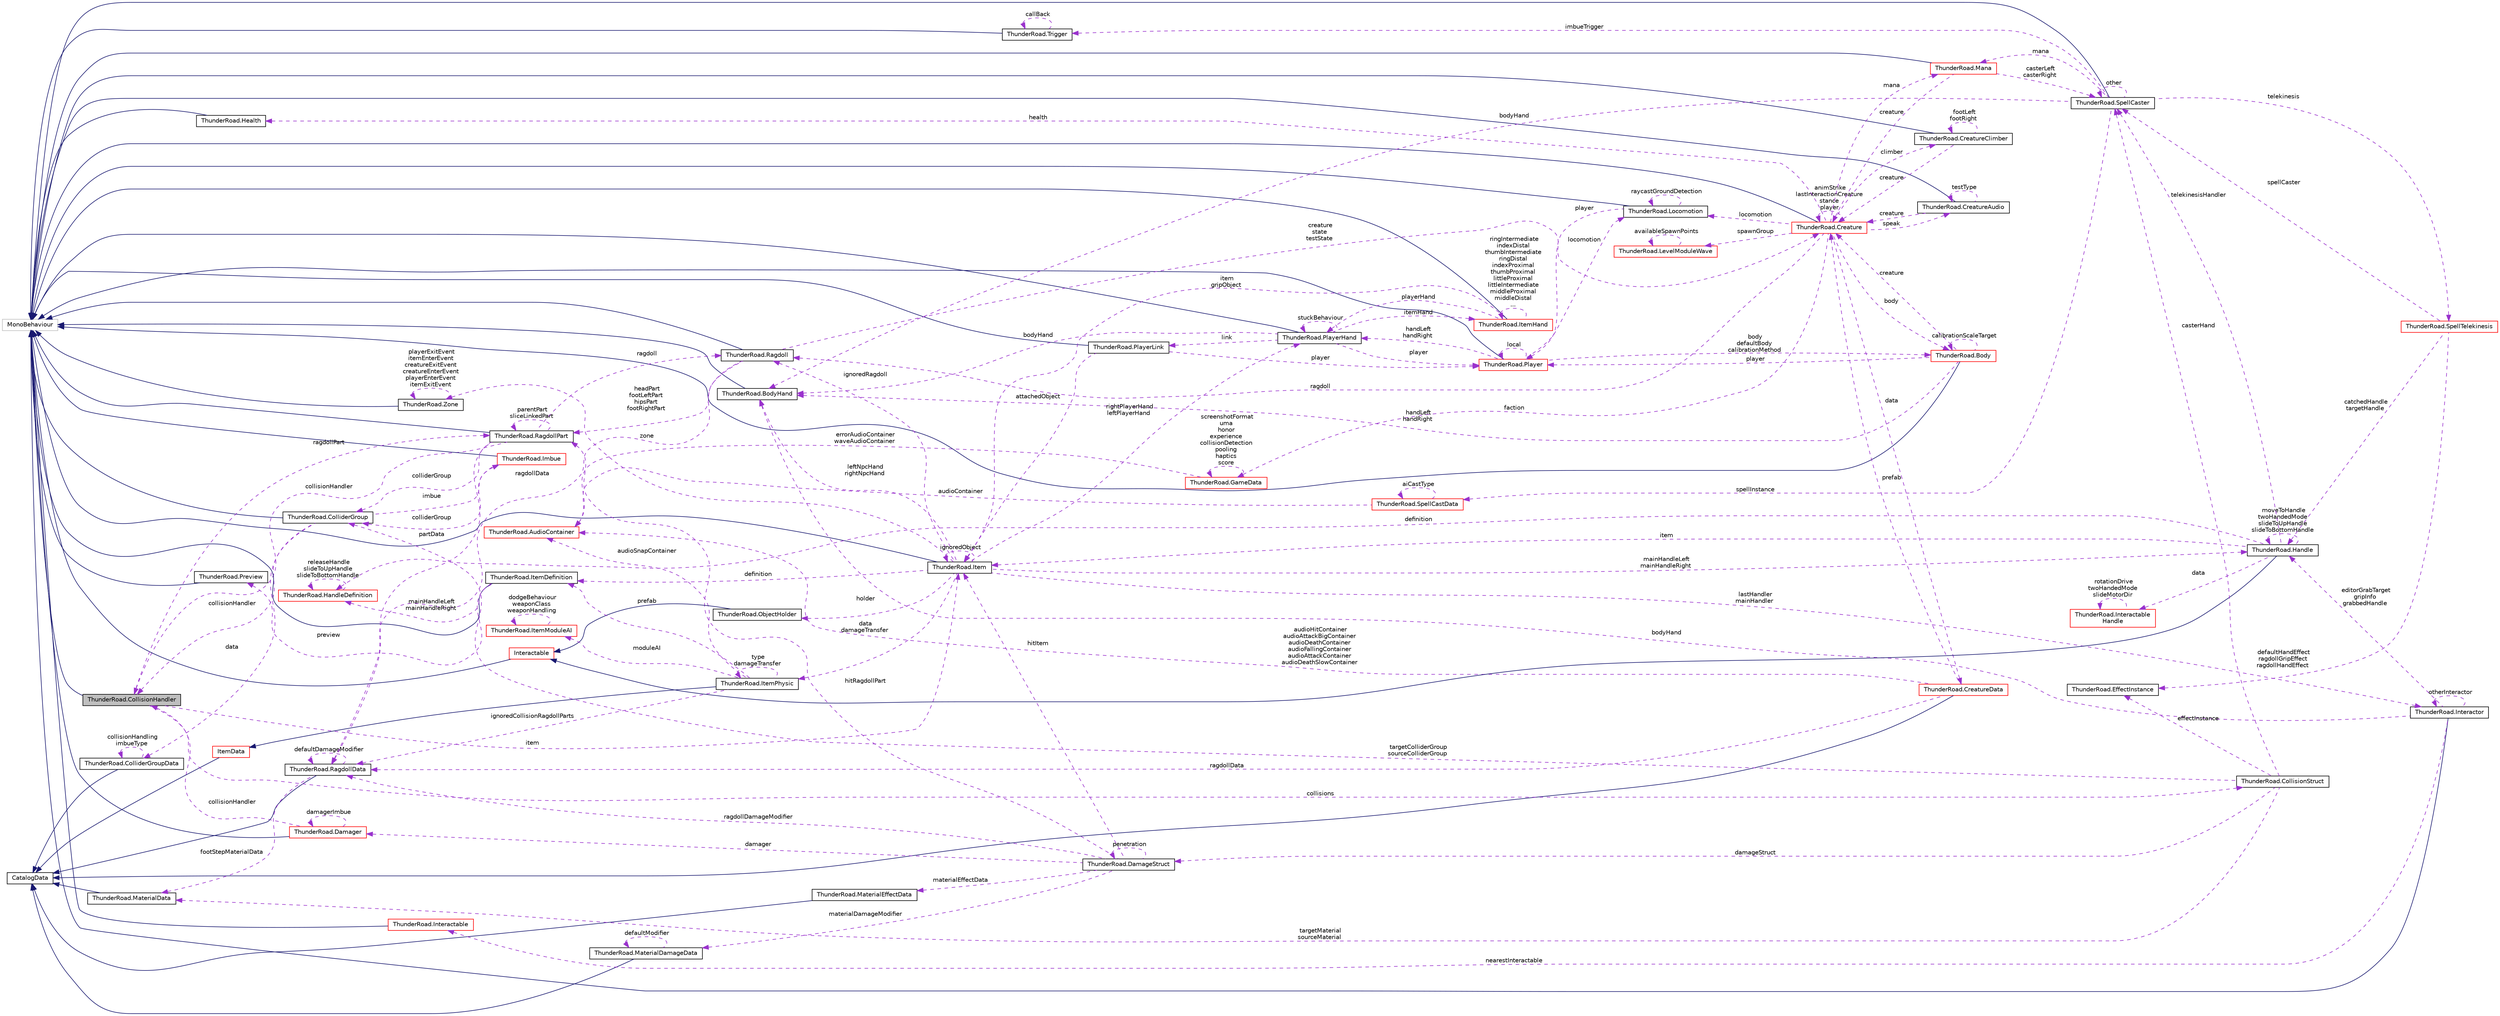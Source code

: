 digraph "ThunderRoad.CollisionHandler"
{
 // LATEX_PDF_SIZE
  edge [fontname="Helvetica",fontsize="10",labelfontname="Helvetica",labelfontsize="10"];
  node [fontname="Helvetica",fontsize="10",shape=record];
  rankdir="LR";
  Node1 [label="ThunderRoad.CollisionHandler",height=0.2,width=0.4,color="black", fillcolor="grey75", style="filled", fontcolor="black",tooltip="Class CollisionHandler. Implements the UnityEngine.MonoBehaviour"];
  Node2 -> Node1 [dir="back",color="midnightblue",fontsize="10",style="solid",fontname="Helvetica"];
  Node2 [label="MonoBehaviour",height=0.2,width=0.4,color="grey75", fillcolor="white", style="filled",tooltip=" "];
  Node3 -> Node1 [dir="back",color="darkorchid3",fontsize="10",style="dashed",label=" ragdollPart" ,fontname="Helvetica"];
  Node3 [label="ThunderRoad.RagdollPart",height=0.2,width=0.4,color="black", fillcolor="white", style="filled",URL="$class_thunder_road_1_1_ragdoll_part.html",tooltip="Class RagdollPart. Implements the UnityEngine.MonoBehaviour"];
  Node2 -> Node3 [dir="back",color="midnightblue",fontsize="10",style="solid",fontname="Helvetica"];
  Node1 -> Node3 [dir="back",color="darkorchid3",fontsize="10",style="dashed",label=" collisionHandler" ,fontname="Helvetica"];
  Node4 -> Node3 [dir="back",color="darkorchid3",fontsize="10",style="dashed",label=" partData" ,fontname="Helvetica"];
  Node4 [label="ThunderRoad.RagdollData",height=0.2,width=0.4,color="black", fillcolor="white", style="filled",URL="$class_thunder_road_1_1_ragdoll_data.html",tooltip="Class RagdollData. Implements the ThunderRoad.CatalogData"];
  Node5 -> Node4 [dir="back",color="midnightblue",fontsize="10",style="solid",fontname="Helvetica"];
  Node5 [label="CatalogData",height=0.2,width=0.4,color="black", fillcolor="white", style="filled",URL="$class_thunder_road_1_1_catalog_data.html",tooltip="Class CatalogData."];
  Node6 -> Node4 [dir="back",color="darkorchid3",fontsize="10",style="dashed",label=" footStepMaterialData" ,fontname="Helvetica"];
  Node6 [label="ThunderRoad.MaterialData",height=0.2,width=0.4,color="black", fillcolor="white", style="filled",URL="$class_thunder_road_1_1_material_data.html",tooltip="Class MaterialData. Implements the ThunderRoad.CatalogData"];
  Node5 -> Node6 [dir="back",color="midnightblue",fontsize="10",style="solid",fontname="Helvetica"];
  Node4 -> Node4 [dir="back",color="darkorchid3",fontsize="10",style="dashed",label=" defaultDamageModifier" ,fontname="Helvetica"];
  Node3 -> Node3 [dir="back",color="darkorchid3",fontsize="10",style="dashed",label=" parentPart\nsliceLinkedPart" ,fontname="Helvetica"];
  Node7 -> Node3 [dir="back",color="darkorchid3",fontsize="10",style="dashed",label=" ragdoll" ,fontname="Helvetica"];
  Node7 [label="ThunderRoad.Ragdoll",height=0.2,width=0.4,color="black", fillcolor="white", style="filled",URL="$class_thunder_road_1_1_ragdoll.html",tooltip="Class Ragdoll. Implements the UnityEngine.MonoBehaviour"];
  Node2 -> Node7 [dir="back",color="midnightblue",fontsize="10",style="solid",fontname="Helvetica"];
  Node4 -> Node7 [dir="back",color="darkorchid3",fontsize="10",style="dashed",label=" ragdollData" ,fontname="Helvetica"];
  Node3 -> Node7 [dir="back",color="darkorchid3",fontsize="10",style="dashed",label=" headPart\nfootLeftPart\nhipsPart\nfootRightPart" ,fontname="Helvetica"];
  Node8 -> Node7 [dir="back",color="darkorchid3",fontsize="10",style="dashed",label=" creature\nstate\ntestState" ,fontname="Helvetica"];
  Node8 [label="ThunderRoad.Creature",height=0.2,width=0.4,color="red", fillcolor="white", style="filled",URL="$class_thunder_road_1_1_creature.html",tooltip="Class Creature. Implements the UnityEngine.MonoBehaviour"];
  Node2 -> Node8 [dir="back",color="midnightblue",fontsize="10",style="solid",fontname="Helvetica"];
  Node9 -> Node8 [dir="back",color="darkorchid3",fontsize="10",style="dashed",label=" climber" ,fontname="Helvetica"];
  Node9 [label="ThunderRoad.CreatureClimber",height=0.2,width=0.4,color="black", fillcolor="white", style="filled",URL="$class_thunder_road_1_1_creature_climber.html",tooltip="Class CreatureClimber. Implements the UnityEngine.MonoBehaviour"];
  Node2 -> Node9 [dir="back",color="midnightblue",fontsize="10",style="solid",fontname="Helvetica"];
  Node9 -> Node9 [dir="back",color="darkorchid3",fontsize="10",style="dashed",label=" footLeft\nfootRight" ,fontname="Helvetica"];
  Node8 -> Node9 [dir="back",color="darkorchid3",fontsize="10",style="dashed",label=" creature" ,fontname="Helvetica"];
  Node10 -> Node8 [dir="back",color="darkorchid3",fontsize="10",style="dashed",label=" health" ,fontname="Helvetica"];
  Node10 [label="ThunderRoad.Health",height=0.2,width=0.4,color="black", fillcolor="white", style="filled",URL="$class_thunder_road_1_1_health.html",tooltip="Class Health. Implements the UnityEngine.MonoBehaviour"];
  Node2 -> Node10 [dir="back",color="midnightblue",fontsize="10",style="solid",fontname="Helvetica"];
  Node11 -> Node8 [dir="back",color="darkorchid3",fontsize="10",style="dashed",label=" faction" ,fontname="Helvetica"];
  Node11 [label="ThunderRoad.GameData",height=0.2,width=0.4,color="red", fillcolor="white", style="filled",URL="$class_thunder_road_1_1_game_data.html",tooltip="Class GameData."];
  Node11 -> Node11 [dir="back",color="darkorchid3",fontsize="10",style="dashed",label=" screenshotFormat\numa\nhonor\nexperience\ncollisionDetection\npooling\nhaptics\nscore" ,fontname="Helvetica"];
  Node14 -> Node11 [dir="back",color="darkorchid3",fontsize="10",style="dashed",label=" errorAudioContainer\nwaveAudioContainer" ,fontname="Helvetica"];
  Node14 [label="ThunderRoad.AudioContainer",height=0.2,width=0.4,color="red", fillcolor="white", style="filled",URL="$class_thunder_road_1_1_audio_container.html",tooltip="Class AudioContainer. Implements the UnityEngine.ScriptableObject"];
  Node16 -> Node8 [dir="back",color="darkorchid3",fontsize="10",style="dashed",label=" spawnGroup" ,fontname="Helvetica"];
  Node16 [label="ThunderRoad.LevelModuleWave",height=0.2,width=0.4,color="red", fillcolor="white", style="filled",URL="$class_thunder_road_1_1_level_module_wave.html",tooltip="Class LevelModuleWave. Implements the ThunderRoad.LevelModule"];
  Node16 -> Node16 [dir="back",color="darkorchid3",fontsize="10",style="dashed",label=" availableSpawnPoints" ,fontname="Helvetica"];
  Node19 -> Node8 [dir="back",color="darkorchid3",fontsize="10",style="dashed",label=" data" ,fontname="Helvetica"];
  Node19 [label="ThunderRoad.CreatureData",height=0.2,width=0.4,color="red", fillcolor="white", style="filled",URL="$class_thunder_road_1_1_creature_data.html",tooltip="Class CreatureData. Implements the ThunderRoad.CatalogData"];
  Node5 -> Node19 [dir="back",color="midnightblue",fontsize="10",style="solid",fontname="Helvetica"];
  Node4 -> Node19 [dir="back",color="darkorchid3",fontsize="10",style="dashed",label=" ragdollData" ,fontname="Helvetica"];
  Node14 -> Node19 [dir="back",color="darkorchid3",fontsize="10",style="dashed",label=" audioHitContainer\naudioAttackBigContainer\naudioDeathContainer\naudioFallingContainer\naudioAttackContainer\naudioDeathSlowContainer" ,fontname="Helvetica"];
  Node8 -> Node19 [dir="back",color="darkorchid3",fontsize="10",style="dashed",label=" prefab" ,fontname="Helvetica"];
  Node22 -> Node8 [dir="back",color="darkorchid3",fontsize="10",style="dashed",label=" locomotion" ,fontname="Helvetica"];
  Node22 [label="ThunderRoad.Locomotion",height=0.2,width=0.4,color="black", fillcolor="white", style="filled",URL="$class_thunder_road_1_1_locomotion.html",tooltip="Class Locomotion. Implements the UnityEngine.MonoBehaviour"];
  Node2 -> Node22 [dir="back",color="midnightblue",fontsize="10",style="solid",fontname="Helvetica"];
  Node23 -> Node22 [dir="back",color="darkorchid3",fontsize="10",style="dashed",label=" player" ,fontname="Helvetica"];
  Node23 [label="ThunderRoad.Player",height=0.2,width=0.4,color="red", fillcolor="white", style="filled",URL="$class_thunder_road_1_1_player.html",tooltip="Class Player. Implements the UnityEngine.MonoBehaviour"];
  Node2 -> Node23 [dir="back",color="midnightblue",fontsize="10",style="solid",fontname="Helvetica"];
  Node23 -> Node23 [dir="back",color="darkorchid3",fontsize="10",style="dashed",label=" local" ,fontname="Helvetica"];
  Node22 -> Node23 [dir="back",color="darkorchid3",fontsize="10",style="dashed",label=" locomotion" ,fontname="Helvetica"];
  Node65 -> Node23 [dir="back",color="darkorchid3",fontsize="10",style="dashed",label=" body\ndefaultBody\ncalibrationMethod" ,fontname="Helvetica"];
  Node65 [label="ThunderRoad.Body",height=0.2,width=0.4,color="red", fillcolor="white", style="filled",URL="$class_thunder_road_1_1_body.html",tooltip="Class Body. Implements the UnityEngine.MonoBehaviour"];
  Node2 -> Node65 [dir="back",color="midnightblue",fontsize="10",style="solid",fontname="Helvetica"];
  Node23 -> Node65 [dir="back",color="darkorchid3",fontsize="10",style="dashed",label=" player" ,fontname="Helvetica"];
  Node65 -> Node65 [dir="back",color="darkorchid3",fontsize="10",style="dashed",label=" calibrationScaleTarget" ,fontname="Helvetica"];
  Node8 -> Node65 [dir="back",color="darkorchid3",fontsize="10",style="dashed",label=" creature" ,fontname="Helvetica"];
  Node47 -> Node65 [dir="back",color="darkorchid3",fontsize="10",style="dashed",label=" handLeft\nhandRight" ,fontname="Helvetica"];
  Node47 [label="ThunderRoad.BodyHand",height=0.2,width=0.4,color="black", fillcolor="white", style="filled",URL="$class_thunder_road_1_1_body_hand.html",tooltip="Class BodyHand. Implements the UnityEngine.MonoBehaviour"];
  Node2 -> Node47 [dir="back",color="midnightblue",fontsize="10",style="solid",fontname="Helvetica"];
  Node57 -> Node23 [dir="back",color="darkorchid3",fontsize="10",style="dashed",label=" handLeft\nhandRight" ,fontname="Helvetica"];
  Node57 [label="ThunderRoad.PlayerHand",height=0.2,width=0.4,color="black", fillcolor="white", style="filled",URL="$class_thunder_road_1_1_player_hand.html",tooltip="Class PlayerHand. Implements the UnityEngine.MonoBehaviour"];
  Node2 -> Node57 [dir="back",color="midnightblue",fontsize="10",style="solid",fontname="Helvetica"];
  Node23 -> Node57 [dir="back",color="darkorchid3",fontsize="10",style="dashed",label=" player" ,fontname="Helvetica"];
  Node58 -> Node57 [dir="back",color="darkorchid3",fontsize="10",style="dashed",label=" link" ,fontname="Helvetica"];
  Node58 [label="ThunderRoad.PlayerLink",height=0.2,width=0.4,color="black", fillcolor="white", style="filled",URL="$class_thunder_road_1_1_player_link.html",tooltip="Class PlayerLink. Implements the UnityEngine.MonoBehaviour"];
  Node2 -> Node58 [dir="back",color="midnightblue",fontsize="10",style="solid",fontname="Helvetica"];
  Node23 -> Node58 [dir="back",color="darkorchid3",fontsize="10",style="dashed",label=" player" ,fontname="Helvetica"];
  Node25 -> Node58 [dir="back",color="darkorchid3",fontsize="10",style="dashed",label=" attachedObject" ,fontname="Helvetica"];
  Node25 [label="ThunderRoad.Item",height=0.2,width=0.4,color="black", fillcolor="white", style="filled",URL="$class_thunder_road_1_1_item.html",tooltip="Class Item. Implements the UnityEngine.MonoBehaviour"];
  Node2 -> Node25 [dir="back",color="midnightblue",fontsize="10",style="solid",fontname="Helvetica"];
  Node26 -> Node25 [dir="back",color="darkorchid3",fontsize="10",style="dashed",label=" lastHandler\nmainHandler" ,fontname="Helvetica"];
  Node26 [label="ThunderRoad.Interactor",height=0.2,width=0.4,color="black", fillcolor="white", style="filled",URL="$class_thunder_road_1_1_interactor.html",tooltip="Class Interactor. Implements the UnityEngine.MonoBehaviour"];
  Node2 -> Node26 [dir="back",color="midnightblue",fontsize="10",style="solid",fontname="Helvetica"];
  Node26 -> Node26 [dir="back",color="darkorchid3",fontsize="10",style="dashed",label=" otherInteractor" ,fontname="Helvetica"];
  Node27 -> Node26 [dir="back",color="darkorchid3",fontsize="10",style="dashed",label=" editorGrabTarget\ngripInfo\ngrabbedHandle" ,fontname="Helvetica"];
  Node27 [label="ThunderRoad.Handle",height=0.2,width=0.4,color="black", fillcolor="white", style="filled",URL="$class_thunder_road_1_1_handle.html",tooltip="Class Handle. Implements the ThunderRoad.Interactable"];
  Node28 -> Node27 [dir="back",color="midnightblue",fontsize="10",style="solid",fontname="Helvetica"];
  Node28 [label="Interactable",height=0.2,width=0.4,color="red", fillcolor="white", style="filled",URL="$class_thunder_road_1_1_interactable.html",tooltip="Class Interactable. Implements the UnityEngine.MonoBehaviour"];
  Node2 -> Node28 [dir="back",color="midnightblue",fontsize="10",style="solid",fontname="Helvetica"];
  Node34 -> Node27 [dir="back",color="darkorchid3",fontsize="10",style="dashed",label=" definition" ,fontname="Helvetica"];
  Node34 [label="ThunderRoad.HandleDefinition",height=0.2,width=0.4,color="red", fillcolor="white", style="filled",URL="$class_thunder_road_1_1_handle_definition.html",tooltip="Class HandleDefinition. Implements the ThunderRoad.InteractableDefinition"];
  Node34 -> Node34 [dir="back",color="darkorchid3",fontsize="10",style="dashed",label=" releaseHandle\nslideToUpHandle\nslideToBottomHandle" ,fontname="Helvetica"];
  Node37 -> Node27 [dir="back",color="darkorchid3",fontsize="10",style="dashed",label=" data" ,fontname="Helvetica"];
  Node37 [label="ThunderRoad.Interactable\lHandle",height=0.2,width=0.4,color="red", fillcolor="white", style="filled",URL="$class_thunder_road_1_1_interactable_handle.html",tooltip="Class InteractableHandle. Implements the ThunderRoad.InteractableData"];
  Node37 -> Node37 [dir="back",color="darkorchid3",fontsize="10",style="dashed",label=" rotationDrive\ntwoHandedMode\nslideMotorDir" ,fontname="Helvetica"];
  Node39 -> Node27 [dir="back",color="darkorchid3",fontsize="10",style="dashed",label=" telekinesisHandler" ,fontname="Helvetica"];
  Node39 [label="ThunderRoad.SpellCaster",height=0.2,width=0.4,color="black", fillcolor="white", style="filled",URL="$class_thunder_road_1_1_spell_caster.html",tooltip="Class SpellCaster. Implements the UnityEngine.MonoBehaviour"];
  Node2 -> Node39 [dir="back",color="midnightblue",fontsize="10",style="solid",fontname="Helvetica"];
  Node40 -> Node39 [dir="back",color="darkorchid3",fontsize="10",style="dashed",label=" telekinesis" ,fontname="Helvetica"];
  Node40 [label="ThunderRoad.SpellTelekinesis",height=0.2,width=0.4,color="red", fillcolor="white", style="filled",URL="$class_thunder_road_1_1_spell_telekinesis.html",tooltip="Class SpellTelekinesis. Implements the ThunderRoad.SpellData"];
  Node39 -> Node40 [dir="back",color="darkorchid3",fontsize="10",style="dashed",label=" spellCaster" ,fontname="Helvetica"];
  Node27 -> Node40 [dir="back",color="darkorchid3",fontsize="10",style="dashed",label=" catchedHandle\ntargetHandle" ,fontname="Helvetica"];
  Node42 -> Node40 [dir="back",color="darkorchid3",fontsize="10",style="dashed",label=" defaultHandEffect\nragdollGripEffect\nragdollHandEffect" ,fontname="Helvetica"];
  Node42 [label="ThunderRoad.EffectInstance",height=0.2,width=0.4,color="black", fillcolor="white", style="filled",URL="$class_thunder_road_1_1_effect_instance.html",tooltip="Class EffectInstance."];
  Node39 -> Node39 [dir="back",color="darkorchid3",fontsize="10",style="dashed",label=" other" ,fontname="Helvetica"];
  Node43 -> Node39 [dir="back",color="darkorchid3",fontsize="10",style="dashed",label=" spellInstance" ,fontname="Helvetica"];
  Node43 [label="ThunderRoad.SpellCastData",height=0.2,width=0.4,color="red", fillcolor="white", style="filled",URL="$class_thunder_road_1_1_spell_cast_data.html",tooltip="Class SpellCastData. Implements the ThunderRoad.SpellData"];
  Node14 -> Node43 [dir="back",color="darkorchid3",fontsize="10",style="dashed",label=" audioContainer" ,fontname="Helvetica"];
  Node43 -> Node43 [dir="back",color="darkorchid3",fontsize="10",style="dashed",label=" aiCastType" ,fontname="Helvetica"];
  Node44 -> Node39 [dir="back",color="darkorchid3",fontsize="10",style="dashed",label=" mana" ,fontname="Helvetica"];
  Node44 [label="ThunderRoad.Mana",height=0.2,width=0.4,color="red", fillcolor="white", style="filled",URL="$class_thunder_road_1_1_mana.html",tooltip="Class Mana. Implements the UnityEngine.MonoBehaviour"];
  Node2 -> Node44 [dir="back",color="midnightblue",fontsize="10",style="solid",fontname="Helvetica"];
  Node39 -> Node44 [dir="back",color="darkorchid3",fontsize="10",style="dashed",label=" casterLeft\ncasterRight" ,fontname="Helvetica"];
  Node8 -> Node44 [dir="back",color="darkorchid3",fontsize="10",style="dashed",label=" creature" ,fontname="Helvetica"];
  Node46 -> Node39 [dir="back",color="darkorchid3",fontsize="10",style="dashed",label=" imbueTrigger" ,fontname="Helvetica"];
  Node46 [label="ThunderRoad.Trigger",height=0.2,width=0.4,color="black", fillcolor="white", style="filled",URL="$class_thunder_road_1_1_trigger.html",tooltip="Class Trigger. Implements the UnityEngine.MonoBehaviour"];
  Node2 -> Node46 [dir="back",color="midnightblue",fontsize="10",style="solid",fontname="Helvetica"];
  Node46 -> Node46 [dir="back",color="darkorchid3",fontsize="10",style="dashed",label=" callBack" ,fontname="Helvetica"];
  Node47 -> Node39 [dir="back",color="darkorchid3",fontsize="10",style="dashed",label=" bodyHand" ,fontname="Helvetica"];
  Node27 -> Node27 [dir="back",color="darkorchid3",fontsize="10",style="dashed",label=" moveToHandle\ntwoHandedMode\nslideToUpHandle\nslideToBottomHandle" ,fontname="Helvetica"];
  Node25 -> Node27 [dir="back",color="darkorchid3",fontsize="10",style="dashed",label=" item" ,fontname="Helvetica"];
  Node48 -> Node26 [dir="back",color="darkorchid3",fontsize="10",style="dashed",label=" nearestInteractable" ,fontname="Helvetica"];
  Node48 [label="ThunderRoad.Interactable",height=0.2,width=0.4,color="red", fillcolor="white", style="filled",URL="$class_thunder_road_1_1_interactable.html",tooltip="Class Interactable. Implements the UnityEngine.MonoBehaviour"];
  Node2 -> Node48 [dir="back",color="midnightblue",fontsize="10",style="solid",fontname="Helvetica"];
  Node47 -> Node26 [dir="back",color="darkorchid3",fontsize="10",style="dashed",label=" bodyHand" ,fontname="Helvetica"];
  Node49 -> Node25 [dir="back",color="darkorchid3",fontsize="10",style="dashed",label=" definition" ,fontname="Helvetica"];
  Node49 [label="ThunderRoad.ItemDefinition",height=0.2,width=0.4,color="black", fillcolor="white", style="filled",URL="$class_thunder_road_1_1_item_definition.html",tooltip="Class ItemDefinition. Implements the UnityEngine.MonoBehaviour"];
  Node2 -> Node49 [dir="back",color="midnightblue",fontsize="10",style="solid",fontname="Helvetica"];
  Node34 -> Node49 [dir="back",color="darkorchid3",fontsize="10",style="dashed",label=" mainHandleLeft\nmainHandleRight" ,fontname="Helvetica"];
  Node50 -> Node49 [dir="back",color="darkorchid3",fontsize="10",style="dashed",label=" preview" ,fontname="Helvetica"];
  Node50 [label="ThunderRoad.Preview",height=0.2,width=0.4,color="black", fillcolor="white", style="filled",URL="$class_thunder_road_1_1_preview.html",tooltip="Class Preview. Implements the UnityEngine.MonoBehaviour"];
  Node2 -> Node50 [dir="back",color="midnightblue",fontsize="10",style="solid",fontname="Helvetica"];
  Node7 -> Node25 [dir="back",color="darkorchid3",fontsize="10",style="dashed",label=" ignoredRagdoll" ,fontname="Helvetica"];
  Node51 -> Node25 [dir="back",color="darkorchid3",fontsize="10",style="dashed",label=" data\ndamageTransfer" ,fontname="Helvetica"];
  Node51 [label="ThunderRoad.ItemPhysic",height=0.2,width=0.4,color="black", fillcolor="white", style="filled",URL="$class_thunder_road_1_1_item_physic.html",tooltip="Class ItemPhysic. Implements the ThunderRoad.ItemData"];
  Node52 -> Node51 [dir="back",color="midnightblue",fontsize="10",style="solid",fontname="Helvetica"];
  Node52 [label="ItemData",height=0.2,width=0.4,color="red", fillcolor="white", style="filled",URL="$class_thunder_road_1_1_item_data.html",tooltip="Class ItemData. Implements the ThunderRoad.CatalogData"];
  Node5 -> Node52 [dir="back",color="midnightblue",fontsize="10",style="solid",fontname="Helvetica"];
  Node4 -> Node51 [dir="back",color="darkorchid3",fontsize="10",style="dashed",label=" ignoredCollisionRagdollParts" ,fontname="Helvetica"];
  Node49 -> Node51 [dir="back",color="darkorchid3",fontsize="10",style="dashed",label=" prefab" ,fontname="Helvetica"];
  Node14 -> Node51 [dir="back",color="darkorchid3",fontsize="10",style="dashed",label=" audioSnapContainer" ,fontname="Helvetica"];
  Node51 -> Node51 [dir="back",color="darkorchid3",fontsize="10",style="dashed",label=" type\ndamageTransfer" ,fontname="Helvetica"];
  Node53 -> Node51 [dir="back",color="darkorchid3",fontsize="10",style="dashed",label=" moduleAI" ,fontname="Helvetica"];
  Node53 [label="ThunderRoad.ItemModuleAI",height=0.2,width=0.4,color="red", fillcolor="white", style="filled",URL="$class_thunder_road_1_1_item_module_a_i.html",tooltip="Class ItemModuleAI. Implements the ThunderRoad.ItemModule"];
  Node53 -> Node53 [dir="back",color="darkorchid3",fontsize="10",style="dashed",label=" dodgeBehaviour\nweaponClass\nweaponHandling" ,fontname="Helvetica"];
  Node55 -> Node25 [dir="back",color="darkorchid3",fontsize="10",style="dashed",label=" holder" ,fontname="Helvetica"];
  Node55 [label="ThunderRoad.ObjectHolder",height=0.2,width=0.4,color="black", fillcolor="white", style="filled",URL="$class_thunder_road_1_1_object_holder.html",tooltip="Class ObjectHolder. Implements the ThunderRoad.Interactable"];
  Node28 -> Node55 [dir="back",color="midnightblue",fontsize="10",style="solid",fontname="Helvetica"];
  Node27 -> Node25 [dir="back",color="darkorchid3",fontsize="10",style="dashed",label=" mainHandleLeft\nmainHandleRight" ,fontname="Helvetica"];
  Node25 -> Node25 [dir="back",color="darkorchid3",fontsize="10",style="dashed",label=" ignoredObject" ,fontname="Helvetica"];
  Node56 -> Node25 [dir="back",color="darkorchid3",fontsize="10",style="dashed",label=" zone" ,fontname="Helvetica"];
  Node56 [label="ThunderRoad.Zone",height=0.2,width=0.4,color="black", fillcolor="white", style="filled",URL="$class_thunder_road_1_1_zone.html",tooltip="Class Zone. Implements the UnityEngine.MonoBehaviour"];
  Node2 -> Node56 [dir="back",color="midnightblue",fontsize="10",style="solid",fontname="Helvetica"];
  Node56 -> Node56 [dir="back",color="darkorchid3",fontsize="10",style="dashed",label=" playerExitEvent\nitemEnterEvent\ncreatureExitEvent\ncreatureEnterEvent\nplayerEnterEvent\nitemExitEvent" ,fontname="Helvetica"];
  Node47 -> Node25 [dir="back",color="darkorchid3",fontsize="10",style="dashed",label=" leftNpcHand\nrightNpcHand" ,fontname="Helvetica"];
  Node57 -> Node25 [dir="back",color="darkorchid3",fontsize="10",style="dashed",label=" rightPlayerHand\nleftPlayerHand" ,fontname="Helvetica"];
  Node59 -> Node57 [dir="back",color="darkorchid3",fontsize="10",style="dashed",label=" itemHand" ,fontname="Helvetica"];
  Node59 [label="ThunderRoad.ItemHand",height=0.2,width=0.4,color="red", fillcolor="white", style="filled",URL="$class_thunder_road_1_1_item_hand.html",tooltip="Class ItemHand. Implements the UnityEngine.MonoBehaviour"];
  Node2 -> Node59 [dir="back",color="midnightblue",fontsize="10",style="solid",fontname="Helvetica"];
  Node59 -> Node59 [dir="back",color="darkorchid3",fontsize="10",style="dashed",label=" ringIntermediate\nindexDistal\nthumbIntermediate\nringDistal\nindexProximal\nthumbProximal\nlittleProximal\nlittleIntermediate\nmiddleProximal\nmiddleDistal\n..." ,fontname="Helvetica"];
  Node25 -> Node59 [dir="back",color="darkorchid3",fontsize="10",style="dashed",label=" item\ngripObject" ,fontname="Helvetica"];
  Node57 -> Node59 [dir="back",color="darkorchid3",fontsize="10",style="dashed",label=" playerHand" ,fontname="Helvetica"];
  Node47 -> Node57 [dir="back",color="darkorchid3",fontsize="10",style="dashed",label=" bodyHand" ,fontname="Helvetica"];
  Node57 -> Node57 [dir="back",color="darkorchid3",fontsize="10",style="dashed",label=" stuckBehaviour" ,fontname="Helvetica"];
  Node22 -> Node22 [dir="back",color="darkorchid3",fontsize="10",style="dashed",label=" raycastGroundDetection" ,fontname="Helvetica"];
  Node7 -> Node8 [dir="back",color="darkorchid3",fontsize="10",style="dashed",label=" ragdoll" ,fontname="Helvetica"];
  Node65 -> Node8 [dir="back",color="darkorchid3",fontsize="10",style="dashed",label=" body" ,fontname="Helvetica"];
  Node69 -> Node8 [dir="back",color="darkorchid3",fontsize="10",style="dashed",label=" speak" ,fontname="Helvetica"];
  Node69 [label="ThunderRoad.CreatureAudio",height=0.2,width=0.4,color="black", fillcolor="white", style="filled",URL="$class_thunder_road_1_1_creature_audio.html",tooltip="Class CreatureAudio. Implements the UnityEngine.MonoBehaviour"];
  Node2 -> Node69 [dir="back",color="midnightblue",fontsize="10",style="solid",fontname="Helvetica"];
  Node69 -> Node69 [dir="back",color="darkorchid3",fontsize="10",style="dashed",label=" testType" ,fontname="Helvetica"];
  Node8 -> Node69 [dir="back",color="darkorchid3",fontsize="10",style="dashed",label=" creature" ,fontname="Helvetica"];
  Node8 -> Node8 [dir="back",color="darkorchid3",fontsize="10",style="dashed",label=" animStrike\nlastInteractionCreature\nstance\nplayer" ,fontname="Helvetica"];
  Node44 -> Node8 [dir="back",color="darkorchid3",fontsize="10",style="dashed",label=" mana" ,fontname="Helvetica"];
  Node77 -> Node3 [dir="back",color="darkorchid3",fontsize="10",style="dashed",label=" colliderGroup" ,fontname="Helvetica"];
  Node77 [label="ThunderRoad.ColliderGroup",height=0.2,width=0.4,color="black", fillcolor="white", style="filled",URL="$class_thunder_road_1_1_collider_group.html",tooltip="Class ColliderGroup. Implements the UnityEngine.MonoBehaviour"];
  Node2 -> Node77 [dir="back",color="midnightblue",fontsize="10",style="solid",fontname="Helvetica"];
  Node1 -> Node77 [dir="back",color="darkorchid3",fontsize="10",style="dashed",label=" collisionHandler" ,fontname="Helvetica"];
  Node78 -> Node77 [dir="back",color="darkorchid3",fontsize="10",style="dashed",label=" data" ,fontname="Helvetica"];
  Node78 [label="ThunderRoad.ColliderGroupData",height=0.2,width=0.4,color="black", fillcolor="white", style="filled",URL="$class_thunder_road_1_1_collider_group_data.html",tooltip="Class ColliderGroupData. Implements the ThunderRoad.CatalogData"];
  Node5 -> Node78 [dir="back",color="midnightblue",fontsize="10",style="solid",fontname="Helvetica"];
  Node78 -> Node78 [dir="back",color="darkorchid3",fontsize="10",style="dashed",label=" collisionHandling\nimbueType" ,fontname="Helvetica"];
  Node79 -> Node77 [dir="back",color="darkorchid3",fontsize="10",style="dashed",label=" imbue" ,fontname="Helvetica"];
  Node79 [label="ThunderRoad.Imbue",height=0.2,width=0.4,color="red", fillcolor="white", style="filled",URL="$class_thunder_road_1_1_imbue.html",tooltip="Class Imbue. Implements the UnityEngine.MonoBehaviour"];
  Node2 -> Node79 [dir="back",color="midnightblue",fontsize="10",style="solid",fontname="Helvetica"];
  Node77 -> Node79 [dir="back",color="darkorchid3",fontsize="10",style="dashed",label=" colliderGroup" ,fontname="Helvetica"];
  Node76 -> Node1 [dir="back",color="darkorchid3",fontsize="10",style="dashed",label=" collisions" ,fontname="Helvetica"];
  Node76 [label="ThunderRoad.CollisionStruct",height=0.2,width=0.4,color="black", fillcolor="white", style="filled",URL="$struct_thunder_road_1_1_collision_struct.html",tooltip="Struct CollisionStruct"];
  Node6 -> Node76 [dir="back",color="darkorchid3",fontsize="10",style="dashed",label=" targetMaterial\nsourceMaterial" ,fontname="Helvetica"];
  Node39 -> Node76 [dir="back",color="darkorchid3",fontsize="10",style="dashed",label=" casterHand" ,fontname="Helvetica"];
  Node42 -> Node76 [dir="back",color="darkorchid3",fontsize="10",style="dashed",label=" effectInstance" ,fontname="Helvetica"];
  Node77 -> Node76 [dir="back",color="darkorchid3",fontsize="10",style="dashed",label=" targetColliderGroup\nsourceColliderGroup" ,fontname="Helvetica"];
  Node82 -> Node76 [dir="back",color="darkorchid3",fontsize="10",style="dashed",label=" damageStruct" ,fontname="Helvetica"];
  Node82 [label="ThunderRoad.DamageStruct",height=0.2,width=0.4,color="black", fillcolor="white", style="filled",URL="$struct_thunder_road_1_1_damage_struct.html",tooltip="Struct DamageStruct"];
  Node4 -> Node82 [dir="back",color="darkorchid3",fontsize="10",style="dashed",label=" ragdollDamageModifier" ,fontname="Helvetica"];
  Node3 -> Node82 [dir="back",color="darkorchid3",fontsize="10",style="dashed",label=" hitRagdollPart" ,fontname="Helvetica"];
  Node83 -> Node82 [dir="back",color="darkorchid3",fontsize="10",style="dashed",label=" materialDamageModifier" ,fontname="Helvetica"];
  Node83 [label="ThunderRoad.MaterialDamageData",height=0.2,width=0.4,color="black", fillcolor="white", style="filled",URL="$class_thunder_road_1_1_material_damage_data.html",tooltip="Class MaterialDamageData. Implements the ThunderRoad.CatalogData"];
  Node5 -> Node83 [dir="back",color="midnightblue",fontsize="10",style="solid",fontname="Helvetica"];
  Node83 -> Node83 [dir="back",color="darkorchid3",fontsize="10",style="dashed",label=" defaultModifier" ,fontname="Helvetica"];
  Node84 -> Node82 [dir="back",color="darkorchid3",fontsize="10",style="dashed",label=" damager" ,fontname="Helvetica"];
  Node84 [label="ThunderRoad.Damager",height=0.2,width=0.4,color="red", fillcolor="white", style="filled",URL="$class_thunder_road_1_1_damager.html",tooltip="Class Damager. Implements the UnityEngine.MonoBehaviour"];
  Node2 -> Node84 [dir="back",color="midnightblue",fontsize="10",style="solid",fontname="Helvetica"];
  Node1 -> Node84 [dir="back",color="darkorchid3",fontsize="10",style="dashed",label=" collisionHandler" ,fontname="Helvetica"];
  Node84 -> Node84 [dir="back",color="darkorchid3",fontsize="10",style="dashed",label=" damagerImbue" ,fontname="Helvetica"];
  Node87 -> Node82 [dir="back",color="darkorchid3",fontsize="10",style="dashed",label=" materialEffectData" ,fontname="Helvetica"];
  Node87 [label="ThunderRoad.MaterialEffectData",height=0.2,width=0.4,color="black", fillcolor="white", style="filled",URL="$class_thunder_road_1_1_material_effect_data.html",tooltip="Class MaterialEffectData. Implements the ThunderRoad.CatalogData"];
  Node5 -> Node87 [dir="back",color="midnightblue",fontsize="10",style="solid",fontname="Helvetica"];
  Node25 -> Node82 [dir="back",color="darkorchid3",fontsize="10",style="dashed",label=" hitItem" ,fontname="Helvetica"];
  Node82 -> Node82 [dir="back",color="darkorchid3",fontsize="10",style="dashed",label=" penetration" ,fontname="Helvetica"];
  Node25 -> Node1 [dir="back",color="darkorchid3",fontsize="10",style="dashed",label=" item" ,fontname="Helvetica"];
}
